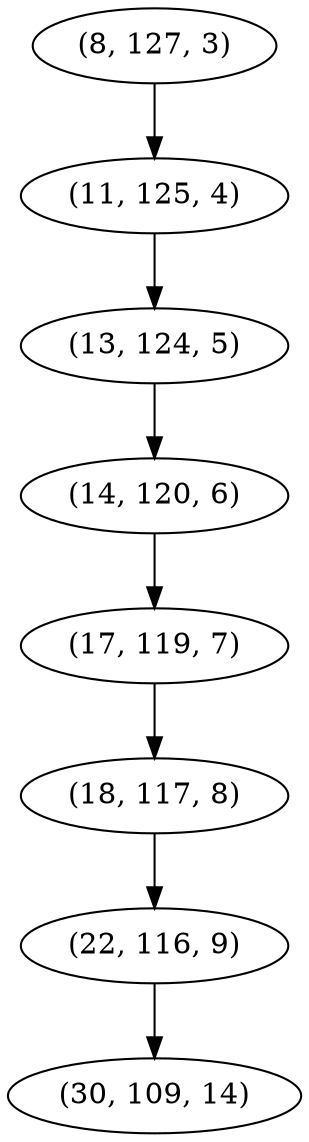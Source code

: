 digraph tree {
    "(8, 127, 3)";
    "(11, 125, 4)";
    "(13, 124, 5)";
    "(14, 120, 6)";
    "(17, 119, 7)";
    "(18, 117, 8)";
    "(22, 116, 9)";
    "(30, 109, 14)";
    "(8, 127, 3)" -> "(11, 125, 4)";
    "(11, 125, 4)" -> "(13, 124, 5)";
    "(13, 124, 5)" -> "(14, 120, 6)";
    "(14, 120, 6)" -> "(17, 119, 7)";
    "(17, 119, 7)" -> "(18, 117, 8)";
    "(18, 117, 8)" -> "(22, 116, 9)";
    "(22, 116, 9)" -> "(30, 109, 14)";
}
